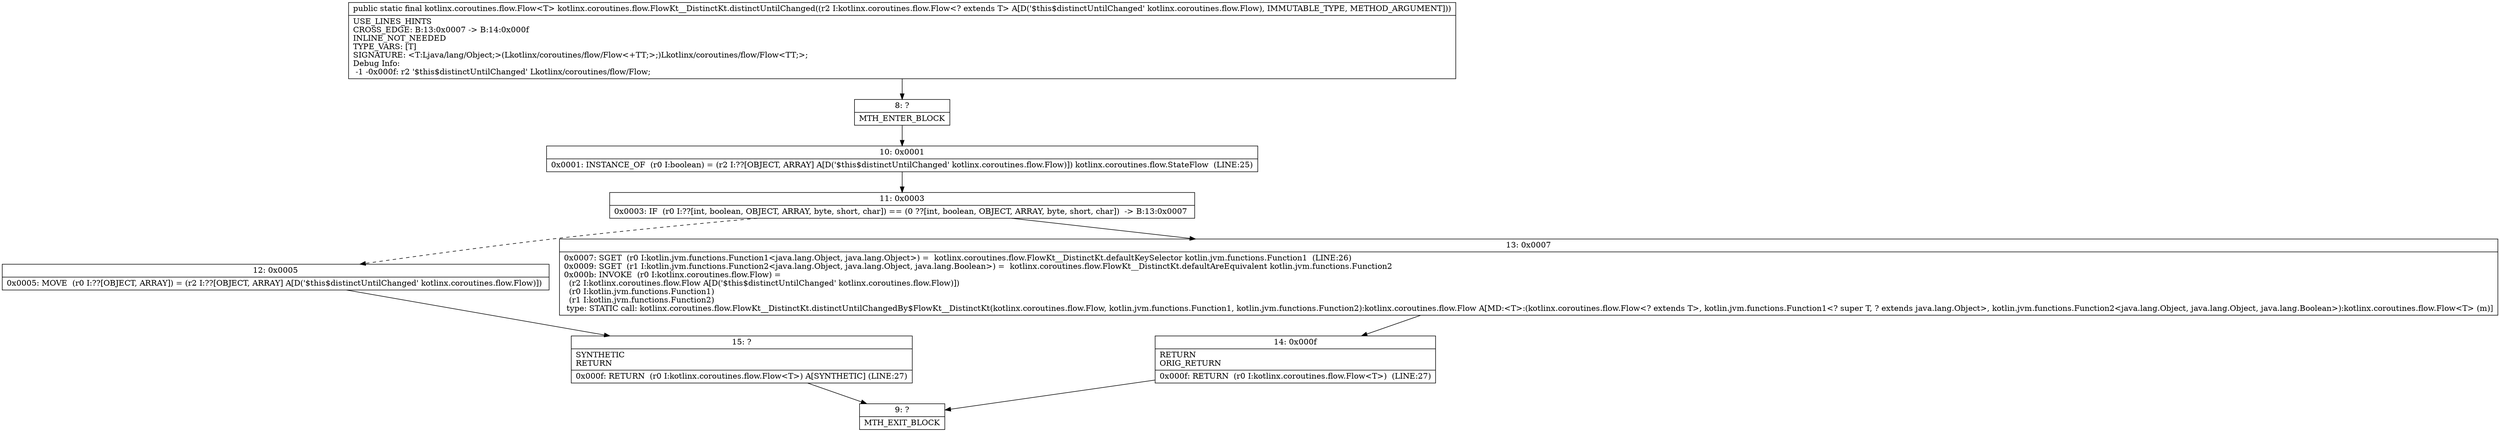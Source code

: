 digraph "CFG forkotlinx.coroutines.flow.FlowKt__DistinctKt.distinctUntilChanged(Lkotlinx\/coroutines\/flow\/Flow;)Lkotlinx\/coroutines\/flow\/Flow;" {
Node_8 [shape=record,label="{8\:\ ?|MTH_ENTER_BLOCK\l}"];
Node_10 [shape=record,label="{10\:\ 0x0001|0x0001: INSTANCE_OF  (r0 I:boolean) = (r2 I:??[OBJECT, ARRAY] A[D('$this$distinctUntilChanged' kotlinx.coroutines.flow.Flow)]) kotlinx.coroutines.flow.StateFlow  (LINE:25)\l}"];
Node_11 [shape=record,label="{11\:\ 0x0003|0x0003: IF  (r0 I:??[int, boolean, OBJECT, ARRAY, byte, short, char]) == (0 ??[int, boolean, OBJECT, ARRAY, byte, short, char])  \-\> B:13:0x0007 \l}"];
Node_12 [shape=record,label="{12\:\ 0x0005|0x0005: MOVE  (r0 I:??[OBJECT, ARRAY]) = (r2 I:??[OBJECT, ARRAY] A[D('$this$distinctUntilChanged' kotlinx.coroutines.flow.Flow)]) \l}"];
Node_15 [shape=record,label="{15\:\ ?|SYNTHETIC\lRETURN\l|0x000f: RETURN  (r0 I:kotlinx.coroutines.flow.Flow\<T\>) A[SYNTHETIC] (LINE:27)\l}"];
Node_9 [shape=record,label="{9\:\ ?|MTH_EXIT_BLOCK\l}"];
Node_13 [shape=record,label="{13\:\ 0x0007|0x0007: SGET  (r0 I:kotlin.jvm.functions.Function1\<java.lang.Object, java.lang.Object\>) =  kotlinx.coroutines.flow.FlowKt__DistinctKt.defaultKeySelector kotlin.jvm.functions.Function1  (LINE:26)\l0x0009: SGET  (r1 I:kotlin.jvm.functions.Function2\<java.lang.Object, java.lang.Object, java.lang.Boolean\>) =  kotlinx.coroutines.flow.FlowKt__DistinctKt.defaultAreEquivalent kotlin.jvm.functions.Function2 \l0x000b: INVOKE  (r0 I:kotlinx.coroutines.flow.Flow) = \l  (r2 I:kotlinx.coroutines.flow.Flow A[D('$this$distinctUntilChanged' kotlinx.coroutines.flow.Flow)])\l  (r0 I:kotlin.jvm.functions.Function1)\l  (r1 I:kotlin.jvm.functions.Function2)\l type: STATIC call: kotlinx.coroutines.flow.FlowKt__DistinctKt.distinctUntilChangedBy$FlowKt__DistinctKt(kotlinx.coroutines.flow.Flow, kotlin.jvm.functions.Function1, kotlin.jvm.functions.Function2):kotlinx.coroutines.flow.Flow A[MD:\<T\>:(kotlinx.coroutines.flow.Flow\<? extends T\>, kotlin.jvm.functions.Function1\<? super T, ? extends java.lang.Object\>, kotlin.jvm.functions.Function2\<java.lang.Object, java.lang.Object, java.lang.Boolean\>):kotlinx.coroutines.flow.Flow\<T\> (m)]\l}"];
Node_14 [shape=record,label="{14\:\ 0x000f|RETURN\lORIG_RETURN\l|0x000f: RETURN  (r0 I:kotlinx.coroutines.flow.Flow\<T\>)  (LINE:27)\l}"];
MethodNode[shape=record,label="{public static final kotlinx.coroutines.flow.Flow\<T\> kotlinx.coroutines.flow.FlowKt__DistinctKt.distinctUntilChanged((r2 I:kotlinx.coroutines.flow.Flow\<? extends T\> A[D('$this$distinctUntilChanged' kotlinx.coroutines.flow.Flow), IMMUTABLE_TYPE, METHOD_ARGUMENT]))  | USE_LINES_HINTS\lCROSS_EDGE: B:13:0x0007 \-\> B:14:0x000f\lINLINE_NOT_NEEDED\lTYPE_VARS: [T]\lSIGNATURE: \<T:Ljava\/lang\/Object;\>(Lkotlinx\/coroutines\/flow\/Flow\<+TT;\>;)Lkotlinx\/coroutines\/flow\/Flow\<TT;\>;\lDebug Info:\l  \-1 \-0x000f: r2 '$this$distinctUntilChanged' Lkotlinx\/coroutines\/flow\/Flow;\l}"];
MethodNode -> Node_8;Node_8 -> Node_10;
Node_10 -> Node_11;
Node_11 -> Node_12[style=dashed];
Node_11 -> Node_13;
Node_12 -> Node_15;
Node_15 -> Node_9;
Node_13 -> Node_14;
Node_14 -> Node_9;
}

